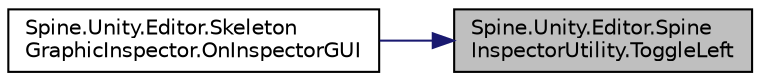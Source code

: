 digraph "Spine.Unity.Editor.SpineInspectorUtility.ToggleLeft"
{
 // LATEX_PDF_SIZE
  edge [fontname="Helvetica",fontsize="10",labelfontname="Helvetica",labelfontsize="10"];
  node [fontname="Helvetica",fontsize="10",shape=record];
  rankdir="RL";
  Node1 [label="Spine.Unity.Editor.Spine\lInspectorUtility.ToggleLeft",height=0.2,width=0.4,color="black", fillcolor="grey75", style="filled", fontcolor="black",tooltip="Multi-edit-compatible version of EditorGUILayout.ToggleLeft(SerializedProperty)"];
  Node1 -> Node2 [dir="back",color="midnightblue",fontsize="10",style="solid",fontname="Helvetica"];
  Node2 [label="Spine.Unity.Editor.Skeleton\lGraphicInspector.OnInspectorGUI",height=0.2,width=0.4,color="black", fillcolor="white", style="filled",URL="$class_spine_1_1_unity_1_1_editor_1_1_skeleton_graphic_inspector.html#a341ab473a6711db5871932bbb1cc2a77",tooltip=" "];
}
